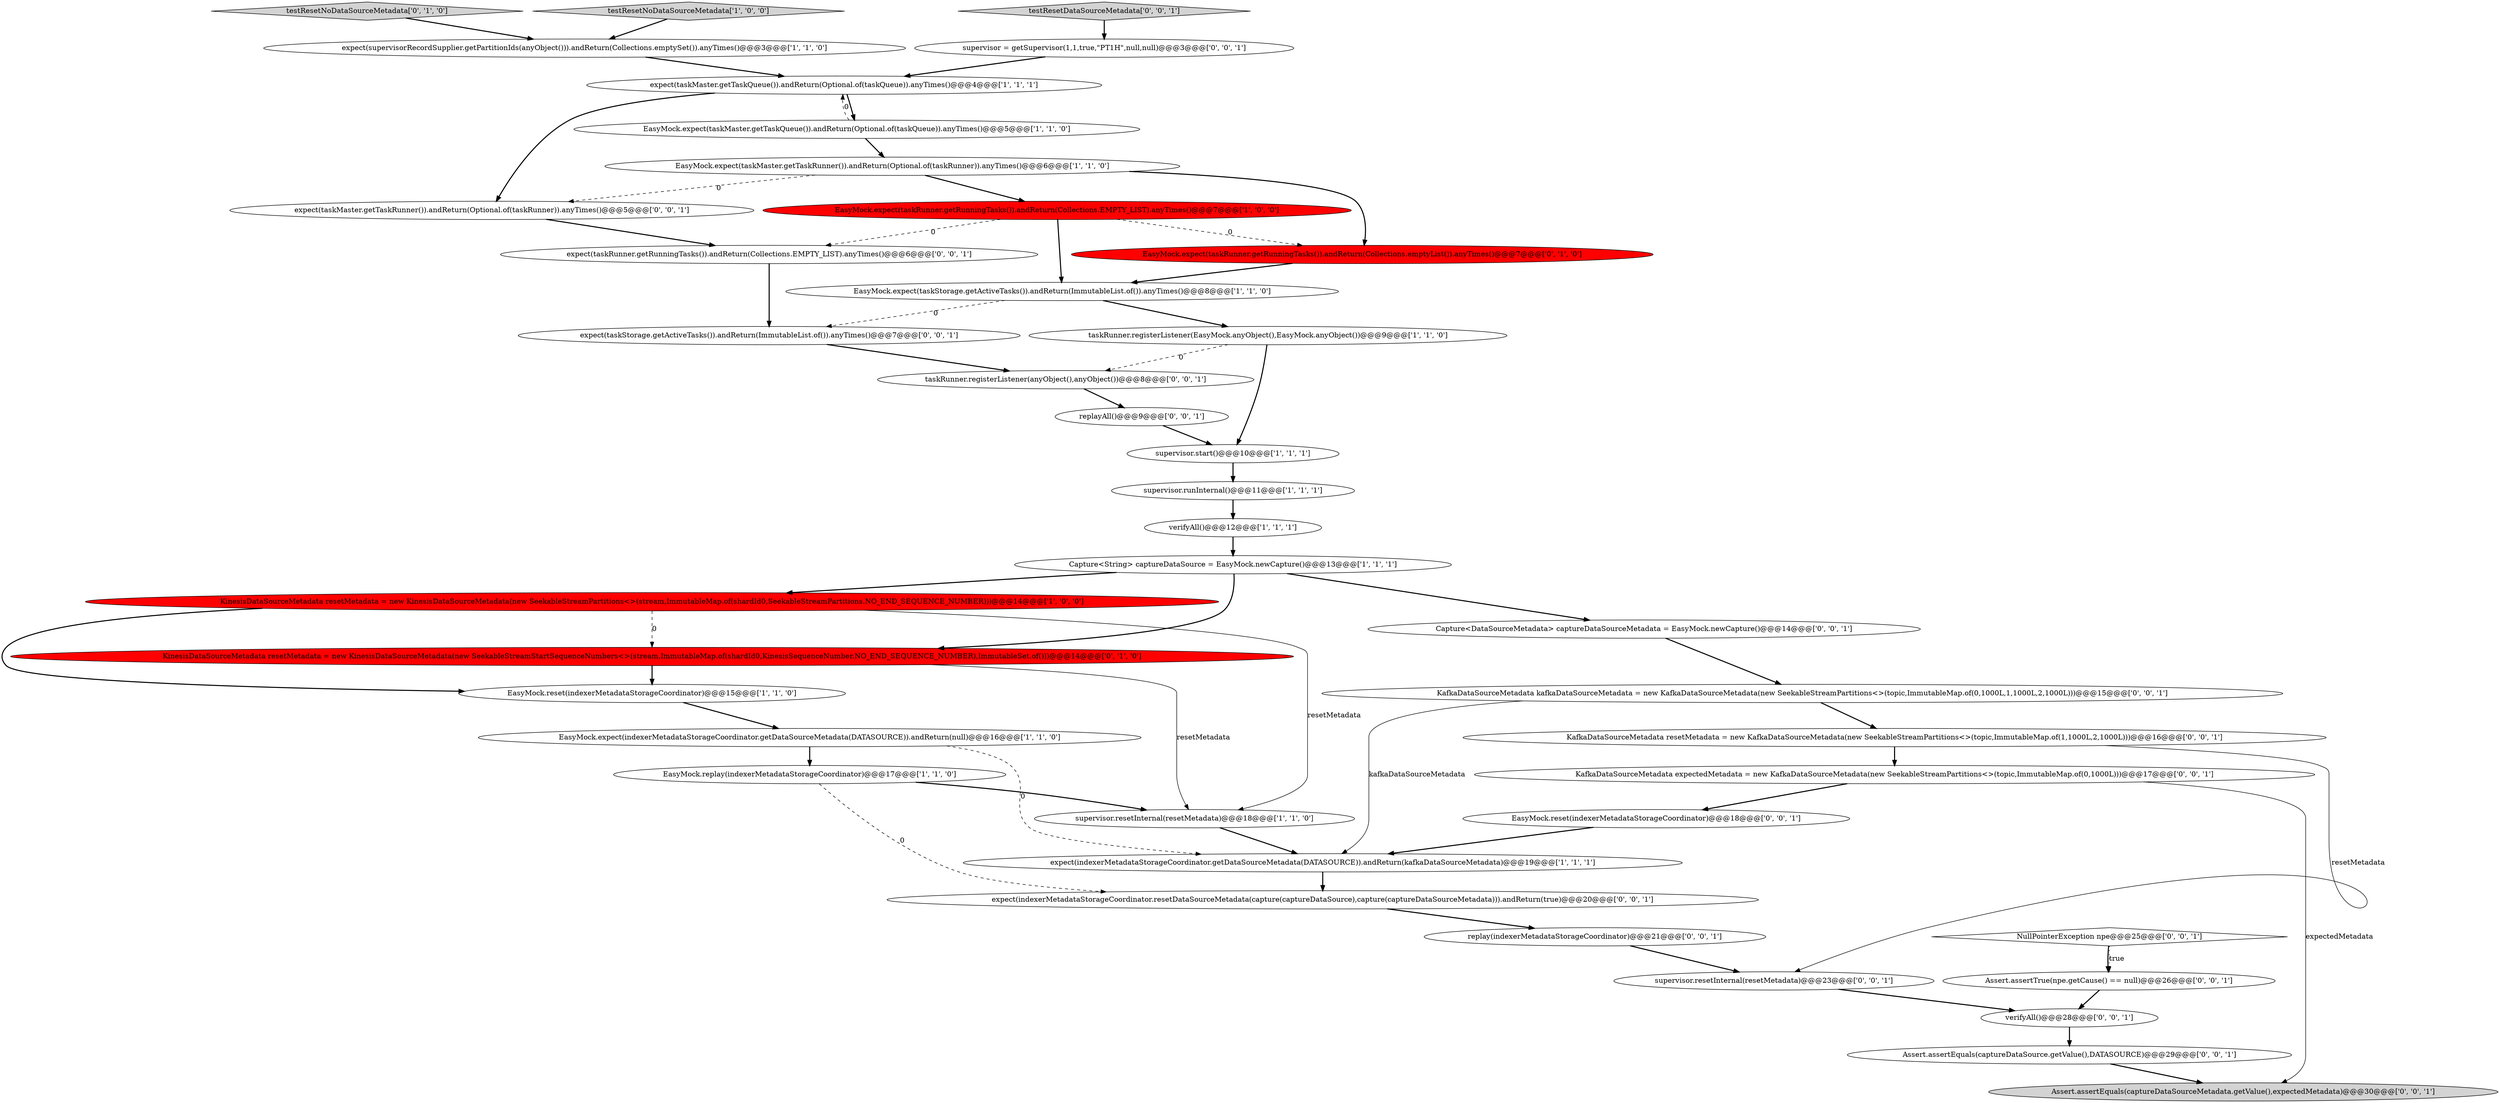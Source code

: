 digraph {
4 [style = filled, label = "EasyMock.expect(taskStorage.getActiveTasks()).andReturn(ImmutableList.of()).anyTimes()@@@8@@@['1', '1', '0']", fillcolor = white, shape = ellipse image = "AAA0AAABBB1BBB"];
10 [style = filled, label = "testResetNoDataSourceMetadata['1', '0', '0']", fillcolor = lightgray, shape = diamond image = "AAA0AAABBB1BBB"];
9 [style = filled, label = "taskRunner.registerListener(EasyMock.anyObject(),EasyMock.anyObject())@@@9@@@['1', '1', '0']", fillcolor = white, shape = ellipse image = "AAA0AAABBB1BBB"];
26 [style = filled, label = "verifyAll()@@@28@@@['0', '0', '1']", fillcolor = white, shape = ellipse image = "AAA0AAABBB3BBB"];
0 [style = filled, label = "EasyMock.reset(indexerMetadataStorageCoordinator)@@@15@@@['1', '1', '0']", fillcolor = white, shape = ellipse image = "AAA0AAABBB1BBB"];
3 [style = filled, label = "EasyMock.expect(taskMaster.getTaskQueue()).andReturn(Optional.of(taskQueue)).anyTimes()@@@5@@@['1', '1', '0']", fillcolor = white, shape = ellipse image = "AAA0AAABBB1BBB"];
13 [style = filled, label = "KinesisDataSourceMetadata resetMetadata = new KinesisDataSourceMetadata(new SeekableStreamPartitions<>(stream,ImmutableMap.of(shardId0,SeekableStreamPartitions.NO_END_SEQUENCE_NUMBER)))@@@14@@@['1', '0', '0']", fillcolor = red, shape = ellipse image = "AAA1AAABBB1BBB"];
16 [style = filled, label = "EasyMock.expect(indexerMetadataStorageCoordinator.getDataSourceMetadata(DATASOURCE)).andReturn(null)@@@16@@@['1', '1', '0']", fillcolor = white, shape = ellipse image = "AAA0AAABBB1BBB"];
18 [style = filled, label = "testResetNoDataSourceMetadata['0', '1', '0']", fillcolor = lightgray, shape = diamond image = "AAA0AAABBB2BBB"];
34 [style = filled, label = "Assert.assertEquals(captureDataSourceMetadata.getValue(),expectedMetadata)@@@30@@@['0', '0', '1']", fillcolor = lightgray, shape = ellipse image = "AAA0AAABBB3BBB"];
2 [style = filled, label = "EasyMock.expect(taskMaster.getTaskRunner()).andReturn(Optional.of(taskRunner)).anyTimes()@@@6@@@['1', '1', '0']", fillcolor = white, shape = ellipse image = "AAA0AAABBB1BBB"];
14 [style = filled, label = "expect(taskMaster.getTaskQueue()).andReturn(Optional.of(taskQueue)).anyTimes()@@@4@@@['1', '1', '1']", fillcolor = white, shape = ellipse image = "AAA0AAABBB1BBB"];
38 [style = filled, label = "replay(indexerMetadataStorageCoordinator)@@@21@@@['0', '0', '1']", fillcolor = white, shape = ellipse image = "AAA0AAABBB3BBB"];
36 [style = filled, label = "KafkaDataSourceMetadata resetMetadata = new KafkaDataSourceMetadata(new SeekableStreamPartitions<>(topic,ImmutableMap.of(1,1000L,2,1000L)))@@@16@@@['0', '0', '1']", fillcolor = white, shape = ellipse image = "AAA0AAABBB3BBB"];
17 [style = filled, label = "expect(supervisorRecordSupplier.getPartitionIds(anyObject())).andReturn(Collections.emptySet()).anyTimes()@@@3@@@['1', '1', '0']", fillcolor = white, shape = ellipse image = "AAA0AAABBB1BBB"];
28 [style = filled, label = "supervisor = getSupervisor(1,1,true,\"PT1H\",null,null)@@@3@@@['0', '0', '1']", fillcolor = white, shape = ellipse image = "AAA0AAABBB3BBB"];
8 [style = filled, label = "EasyMock.expect(taskRunner.getRunningTasks()).andReturn(Collections.EMPTY_LIST).anyTimes()@@@7@@@['1', '0', '0']", fillcolor = red, shape = ellipse image = "AAA1AAABBB1BBB"];
27 [style = filled, label = "KafkaDataSourceMetadata expectedMetadata = new KafkaDataSourceMetadata(new SeekableStreamPartitions<>(topic,ImmutableMap.of(0,1000L)))@@@17@@@['0', '0', '1']", fillcolor = white, shape = ellipse image = "AAA0AAABBB3BBB"];
20 [style = filled, label = "EasyMock.expect(taskRunner.getRunningTasks()).andReturn(Collections.emptyList()).anyTimes()@@@7@@@['0', '1', '0']", fillcolor = red, shape = ellipse image = "AAA1AAABBB2BBB"];
12 [style = filled, label = "expect(indexerMetadataStorageCoordinator.getDataSourceMetadata(DATASOURCE)).andReturn(kafkaDataSourceMetadata)@@@19@@@['1', '1', '1']", fillcolor = white, shape = ellipse image = "AAA0AAABBB1BBB"];
39 [style = filled, label = "taskRunner.registerListener(anyObject(),anyObject())@@@8@@@['0', '0', '1']", fillcolor = white, shape = ellipse image = "AAA0AAABBB3BBB"];
7 [style = filled, label = "supervisor.resetInternal(resetMetadata)@@@18@@@['1', '1', '0']", fillcolor = white, shape = ellipse image = "AAA0AAABBB1BBB"];
33 [style = filled, label = "supervisor.resetInternal(resetMetadata)@@@23@@@['0', '0', '1']", fillcolor = white, shape = ellipse image = "AAA0AAABBB3BBB"];
31 [style = filled, label = "testResetDataSourceMetadata['0', '0', '1']", fillcolor = lightgray, shape = diamond image = "AAA0AAABBB3BBB"];
22 [style = filled, label = "NullPointerException npe@@@25@@@['0', '0', '1']", fillcolor = white, shape = diamond image = "AAA0AAABBB3BBB"];
25 [style = filled, label = "Assert.assertTrue(npe.getCause() == null)@@@26@@@['0', '0', '1']", fillcolor = white, shape = ellipse image = "AAA0AAABBB3BBB"];
40 [style = filled, label = "expect(taskStorage.getActiveTasks()).andReturn(ImmutableList.of()).anyTimes()@@@7@@@['0', '0', '1']", fillcolor = white, shape = ellipse image = "AAA0AAABBB3BBB"];
19 [style = filled, label = "KinesisDataSourceMetadata resetMetadata = new KinesisDataSourceMetadata(new SeekableStreamStartSequenceNumbers<>(stream,ImmutableMap.of(shardId0,KinesisSequenceNumber.NO_END_SEQUENCE_NUMBER),ImmutableSet.of()))@@@14@@@['0', '1', '0']", fillcolor = red, shape = ellipse image = "AAA1AAABBB2BBB"];
21 [style = filled, label = "Capture<DataSourceMetadata> captureDataSourceMetadata = EasyMock.newCapture()@@@14@@@['0', '0', '1']", fillcolor = white, shape = ellipse image = "AAA0AAABBB3BBB"];
23 [style = filled, label = "expect(indexerMetadataStorageCoordinator.resetDataSourceMetadata(capture(captureDataSource),capture(captureDataSourceMetadata))).andReturn(true)@@@20@@@['0', '0', '1']", fillcolor = white, shape = ellipse image = "AAA0AAABBB3BBB"];
37 [style = filled, label = "replayAll()@@@9@@@['0', '0', '1']", fillcolor = white, shape = ellipse image = "AAA0AAABBB3BBB"];
11 [style = filled, label = "EasyMock.replay(indexerMetadataStorageCoordinator)@@@17@@@['1', '1', '0']", fillcolor = white, shape = ellipse image = "AAA0AAABBB1BBB"];
6 [style = filled, label = "supervisor.start()@@@10@@@['1', '1', '1']", fillcolor = white, shape = ellipse image = "AAA0AAABBB1BBB"];
29 [style = filled, label = "Assert.assertEquals(captureDataSource.getValue(),DATASOURCE)@@@29@@@['0', '0', '1']", fillcolor = white, shape = ellipse image = "AAA0AAABBB3BBB"];
1 [style = filled, label = "Capture<String> captureDataSource = EasyMock.newCapture()@@@13@@@['1', '1', '1']", fillcolor = white, shape = ellipse image = "AAA0AAABBB1BBB"];
24 [style = filled, label = "KafkaDataSourceMetadata kafkaDataSourceMetadata = new KafkaDataSourceMetadata(new SeekableStreamPartitions<>(topic,ImmutableMap.of(0,1000L,1,1000L,2,1000L)))@@@15@@@['0', '0', '1']", fillcolor = white, shape = ellipse image = "AAA0AAABBB3BBB"];
30 [style = filled, label = "expect(taskRunner.getRunningTasks()).andReturn(Collections.EMPTY_LIST).anyTimes()@@@6@@@['0', '0', '1']", fillcolor = white, shape = ellipse image = "AAA0AAABBB3BBB"];
5 [style = filled, label = "supervisor.runInternal()@@@11@@@['1', '1', '1']", fillcolor = white, shape = ellipse image = "AAA0AAABBB1BBB"];
15 [style = filled, label = "verifyAll()@@@12@@@['1', '1', '1']", fillcolor = white, shape = ellipse image = "AAA0AAABBB1BBB"];
35 [style = filled, label = "expect(taskMaster.getTaskRunner()).andReturn(Optional.of(taskRunner)).anyTimes()@@@5@@@['0', '0', '1']", fillcolor = white, shape = ellipse image = "AAA0AAABBB3BBB"];
32 [style = filled, label = "EasyMock.reset(indexerMetadataStorageCoordinator)@@@18@@@['0', '0', '1']", fillcolor = white, shape = ellipse image = "AAA0AAABBB3BBB"];
39->37 [style = bold, label=""];
9->39 [style = dashed, label="0"];
14->3 [style = bold, label=""];
4->9 [style = bold, label=""];
22->25 [style = bold, label=""];
0->16 [style = bold, label=""];
2->20 [style = bold, label=""];
27->32 [style = bold, label=""];
16->11 [style = bold, label=""];
14->35 [style = bold, label=""];
7->12 [style = bold, label=""];
32->12 [style = bold, label=""];
2->35 [style = dashed, label="0"];
26->29 [style = bold, label=""];
19->7 [style = solid, label="resetMetadata"];
22->25 [style = dotted, label="true"];
36->33 [style = solid, label="resetMetadata"];
24->12 [style = solid, label="kafkaDataSourceMetadata"];
8->20 [style = dashed, label="0"];
18->17 [style = bold, label=""];
5->15 [style = bold, label=""];
11->23 [style = dashed, label="0"];
10->17 [style = bold, label=""];
21->24 [style = bold, label=""];
29->34 [style = bold, label=""];
13->19 [style = dashed, label="0"];
37->6 [style = bold, label=""];
1->13 [style = bold, label=""];
28->14 [style = bold, label=""];
19->0 [style = bold, label=""];
20->4 [style = bold, label=""];
9->6 [style = bold, label=""];
33->26 [style = bold, label=""];
16->12 [style = dashed, label="0"];
24->36 [style = bold, label=""];
6->5 [style = bold, label=""];
40->39 [style = bold, label=""];
36->27 [style = bold, label=""];
3->2 [style = bold, label=""];
17->14 [style = bold, label=""];
1->21 [style = bold, label=""];
23->38 [style = bold, label=""];
25->26 [style = bold, label=""];
13->7 [style = solid, label="resetMetadata"];
30->40 [style = bold, label=""];
8->30 [style = dashed, label="0"];
12->23 [style = bold, label=""];
31->28 [style = bold, label=""];
8->4 [style = bold, label=""];
27->34 [style = solid, label="expectedMetadata"];
3->14 [style = dashed, label="0"];
1->19 [style = bold, label=""];
38->33 [style = bold, label=""];
4->40 [style = dashed, label="0"];
35->30 [style = bold, label=""];
11->7 [style = bold, label=""];
2->8 [style = bold, label=""];
13->0 [style = bold, label=""];
15->1 [style = bold, label=""];
}
